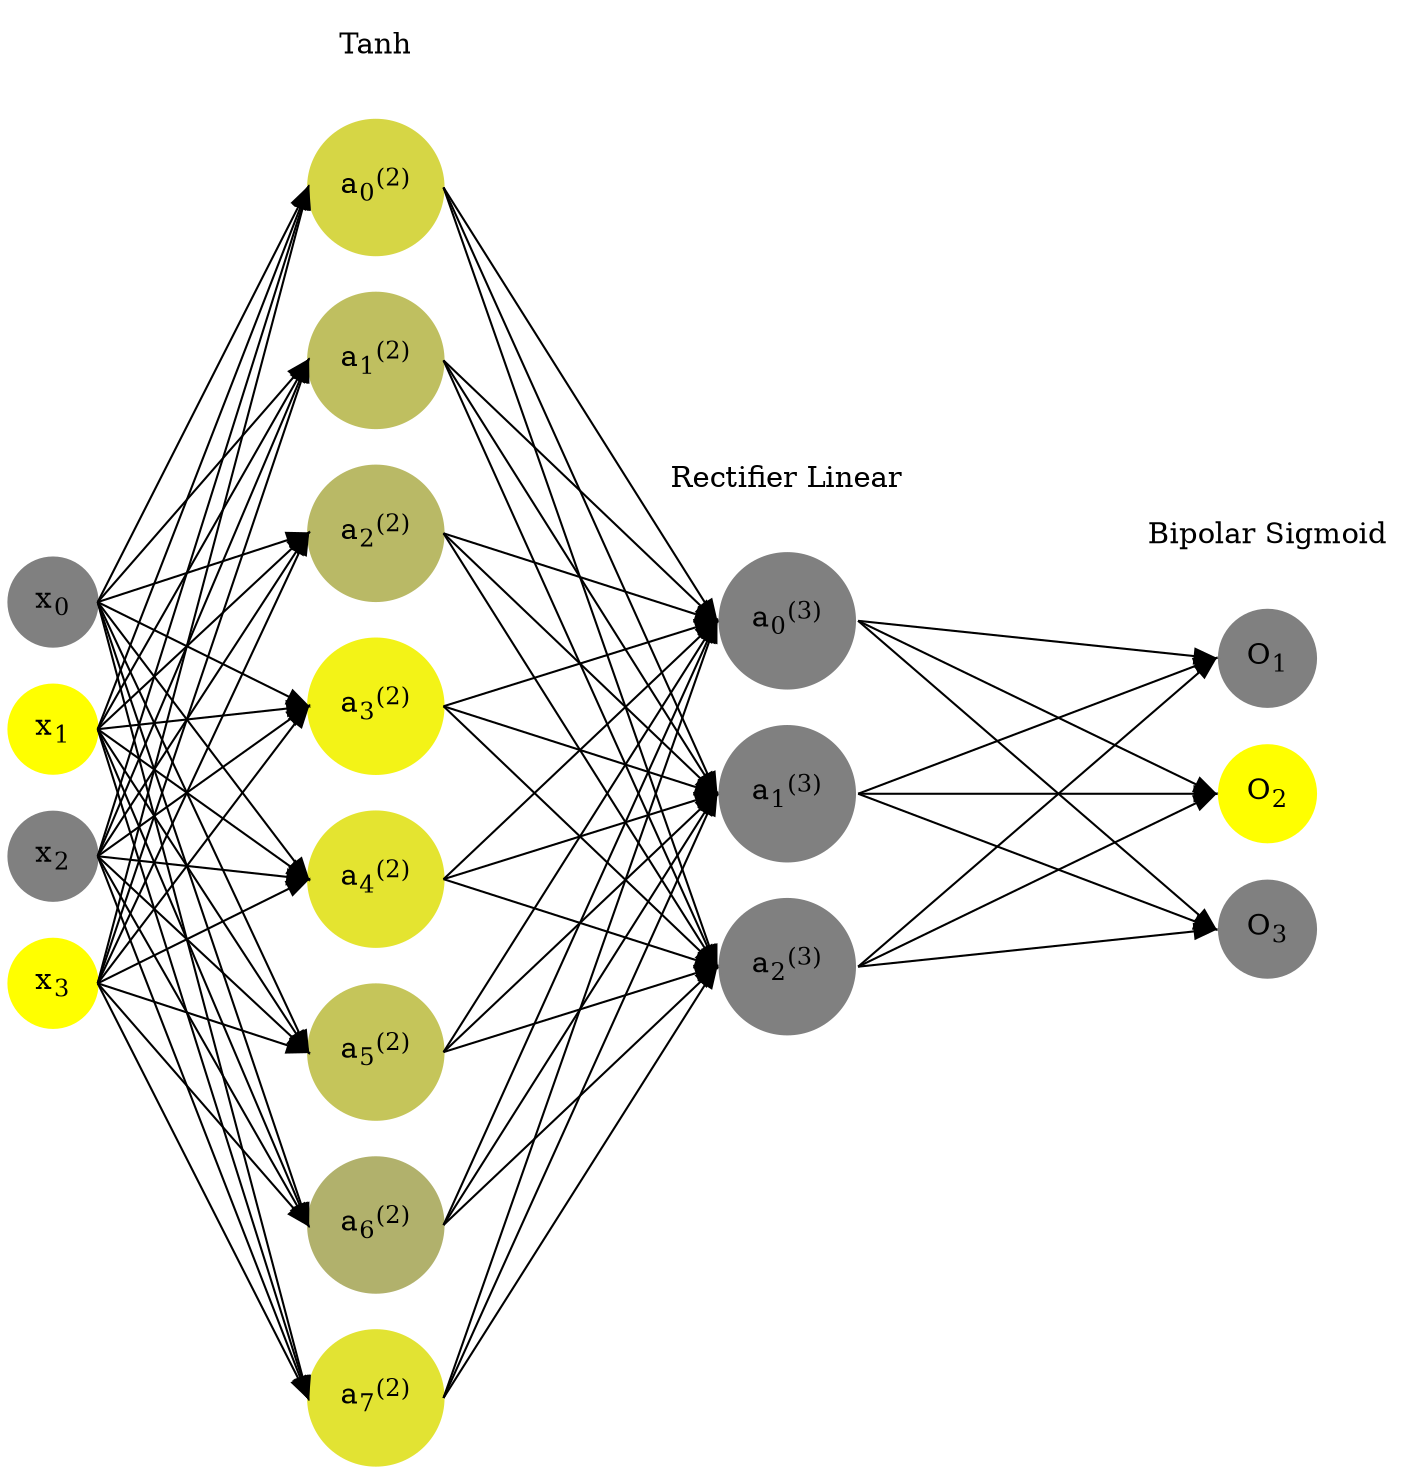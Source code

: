 digraph G {
	rankdir = LR;
	splines=false;
	edge[style=invis];
	ranksep= 1.4;
	{
	node [shape=circle, color="0.1667, 0.0, 0.5", style=filled, fillcolor="0.1667, 0.0, 0.5"];
	x0 [label=<x<sub>0</sub>>];
	}
	{
	node [shape=circle, color="0.1667, 1.0, 1.0", style=filled, fillcolor="0.1667, 1.0, 1.0"];
	x1 [label=<x<sub>1</sub>>];
	}
	{
	node [shape=circle, color="0.1667, 0.0, 0.5", style=filled, fillcolor="0.1667, 0.0, 0.5"];
	x2 [label=<x<sub>2</sub>>];
	}
	{
	node [shape=circle, color="0.1667, 1.0, 1.0", style=filled, fillcolor="0.1667, 1.0, 1.0"];
	x3 [label=<x<sub>3</sub>>];
	}
	{
	node [shape=circle, color="0.1667, 0.676439, 0.838220", style=filled, fillcolor="0.1667, 0.676439, 0.838220"];
	a02 [label=<a<sub>0</sub><sup>(2)</sup>>];
	}
	{
	node [shape=circle, color="0.1667, 0.495962, 0.747981", style=filled, fillcolor="0.1667, 0.495962, 0.747981"];
	a12 [label=<a<sub>1</sub><sup>(2)</sup>>];
	}
	{
	node [shape=circle, color="0.1667, 0.446330, 0.723165", style=filled, fillcolor="0.1667, 0.446330, 0.723165"];
	a22 [label=<a<sub>2</sub><sup>(2)</sup>>];
	}
	{
	node [shape=circle, color="0.1667, 0.905655, 0.952828", style=filled, fillcolor="0.1667, 0.905655, 0.952828"];
	a32 [label=<a<sub>3</sub><sup>(2)</sup>>];
	}
	{
	node [shape=circle, color="0.1667, 0.788790, 0.894395", style=filled, fillcolor="0.1667, 0.788790, 0.894395"];
	a42 [label=<a<sub>4</sub><sup>(2)</sup>>];
	}
	{
	node [shape=circle, color="0.1667, 0.542457, 0.771229", style=filled, fillcolor="0.1667, 0.542457, 0.771229"];
	a52 [label=<a<sub>5</sub><sup>(2)</sup>>];
	}
	{
	node [shape=circle, color="0.1667, 0.385406, 0.692703", style=filled, fillcolor="0.1667, 0.385406, 0.692703"];
	a62 [label=<a<sub>6</sub><sup>(2)</sup>>];
	}
	{
	node [shape=circle, color="0.1667, 0.773527, 0.886763", style=filled, fillcolor="0.1667, 0.773527, 0.886763"];
	a72 [label=<a<sub>7</sub><sup>(2)</sup>>];
	}
	{
	node [shape=circle, color="0.1667, 0.000000, 0.500000", style=filled, fillcolor="0.1667, 0.000000, 0.500000"];
	a03 [label=<a<sub>0</sub><sup>(3)</sup>>];
	}
	{
	node [shape=circle, color="0.1667, 0.000000, 0.500000", style=filled, fillcolor="0.1667, 0.000000, 0.500000"];
	a13 [label=<a<sub>1</sub><sup>(3)</sup>>];
	}
	{
	node [shape=circle, color="0.1667, 0.000000, 0.500000", style=filled, fillcolor="0.1667, 0.000000, 0.500000"];
	a23 [label=<a<sub>2</sub><sup>(3)</sup>>];
	}
	{
	node [shape=circle, color="0.1667, 0.0, 0.5", style=filled, fillcolor="0.1667, 0.0, 0.5"];
	O1 [label=<O<sub>1</sub>>];
	}
	{
	node [shape=circle, color="0.1667, 1.0, 1.0", style=filled, fillcolor="0.1667, 1.0, 1.0"];
	O2 [label=<O<sub>2</sub>>];
	}
	{
	node [shape=circle, color="0.1667, 0.0, 0.5", style=filled, fillcolor="0.1667, 0.0, 0.5"];
	O3 [label=<O<sub>3</sub>>];
	}
	{
	rank=same;
	x0->x1->x2->x3;
	}
	{
	rank=same;
	a02->a12->a22->a32->a42->a52->a62->a72;
	}
	{
	rank=same;
	a03->a13->a23;
	}
	{
	rank=same;
	O1->O2->O3;
	}
	l1 [shape=plaintext,label="Tanh"];
	l1->a02;
	{rank=same; l1;a02};
	l2 [shape=plaintext,label="Rectifier Linear"];
	l2->a03;
	{rank=same; l2;a03};
	l3 [shape=plaintext,label="Bipolar Sigmoid"];
	l3->O1;
	{rank=same; l3;O1};
edge[style=solid, tailport=e, headport=w];
	{x0;x1;x2;x3} -> {a02;a12;a22;a32;a42;a52;a62;a72};
	{a02;a12;a22;a32;a42;a52;a62;a72} -> {a03;a13;a23};
	{a03;a13;a23} -> {O1,O2,O3};
}
